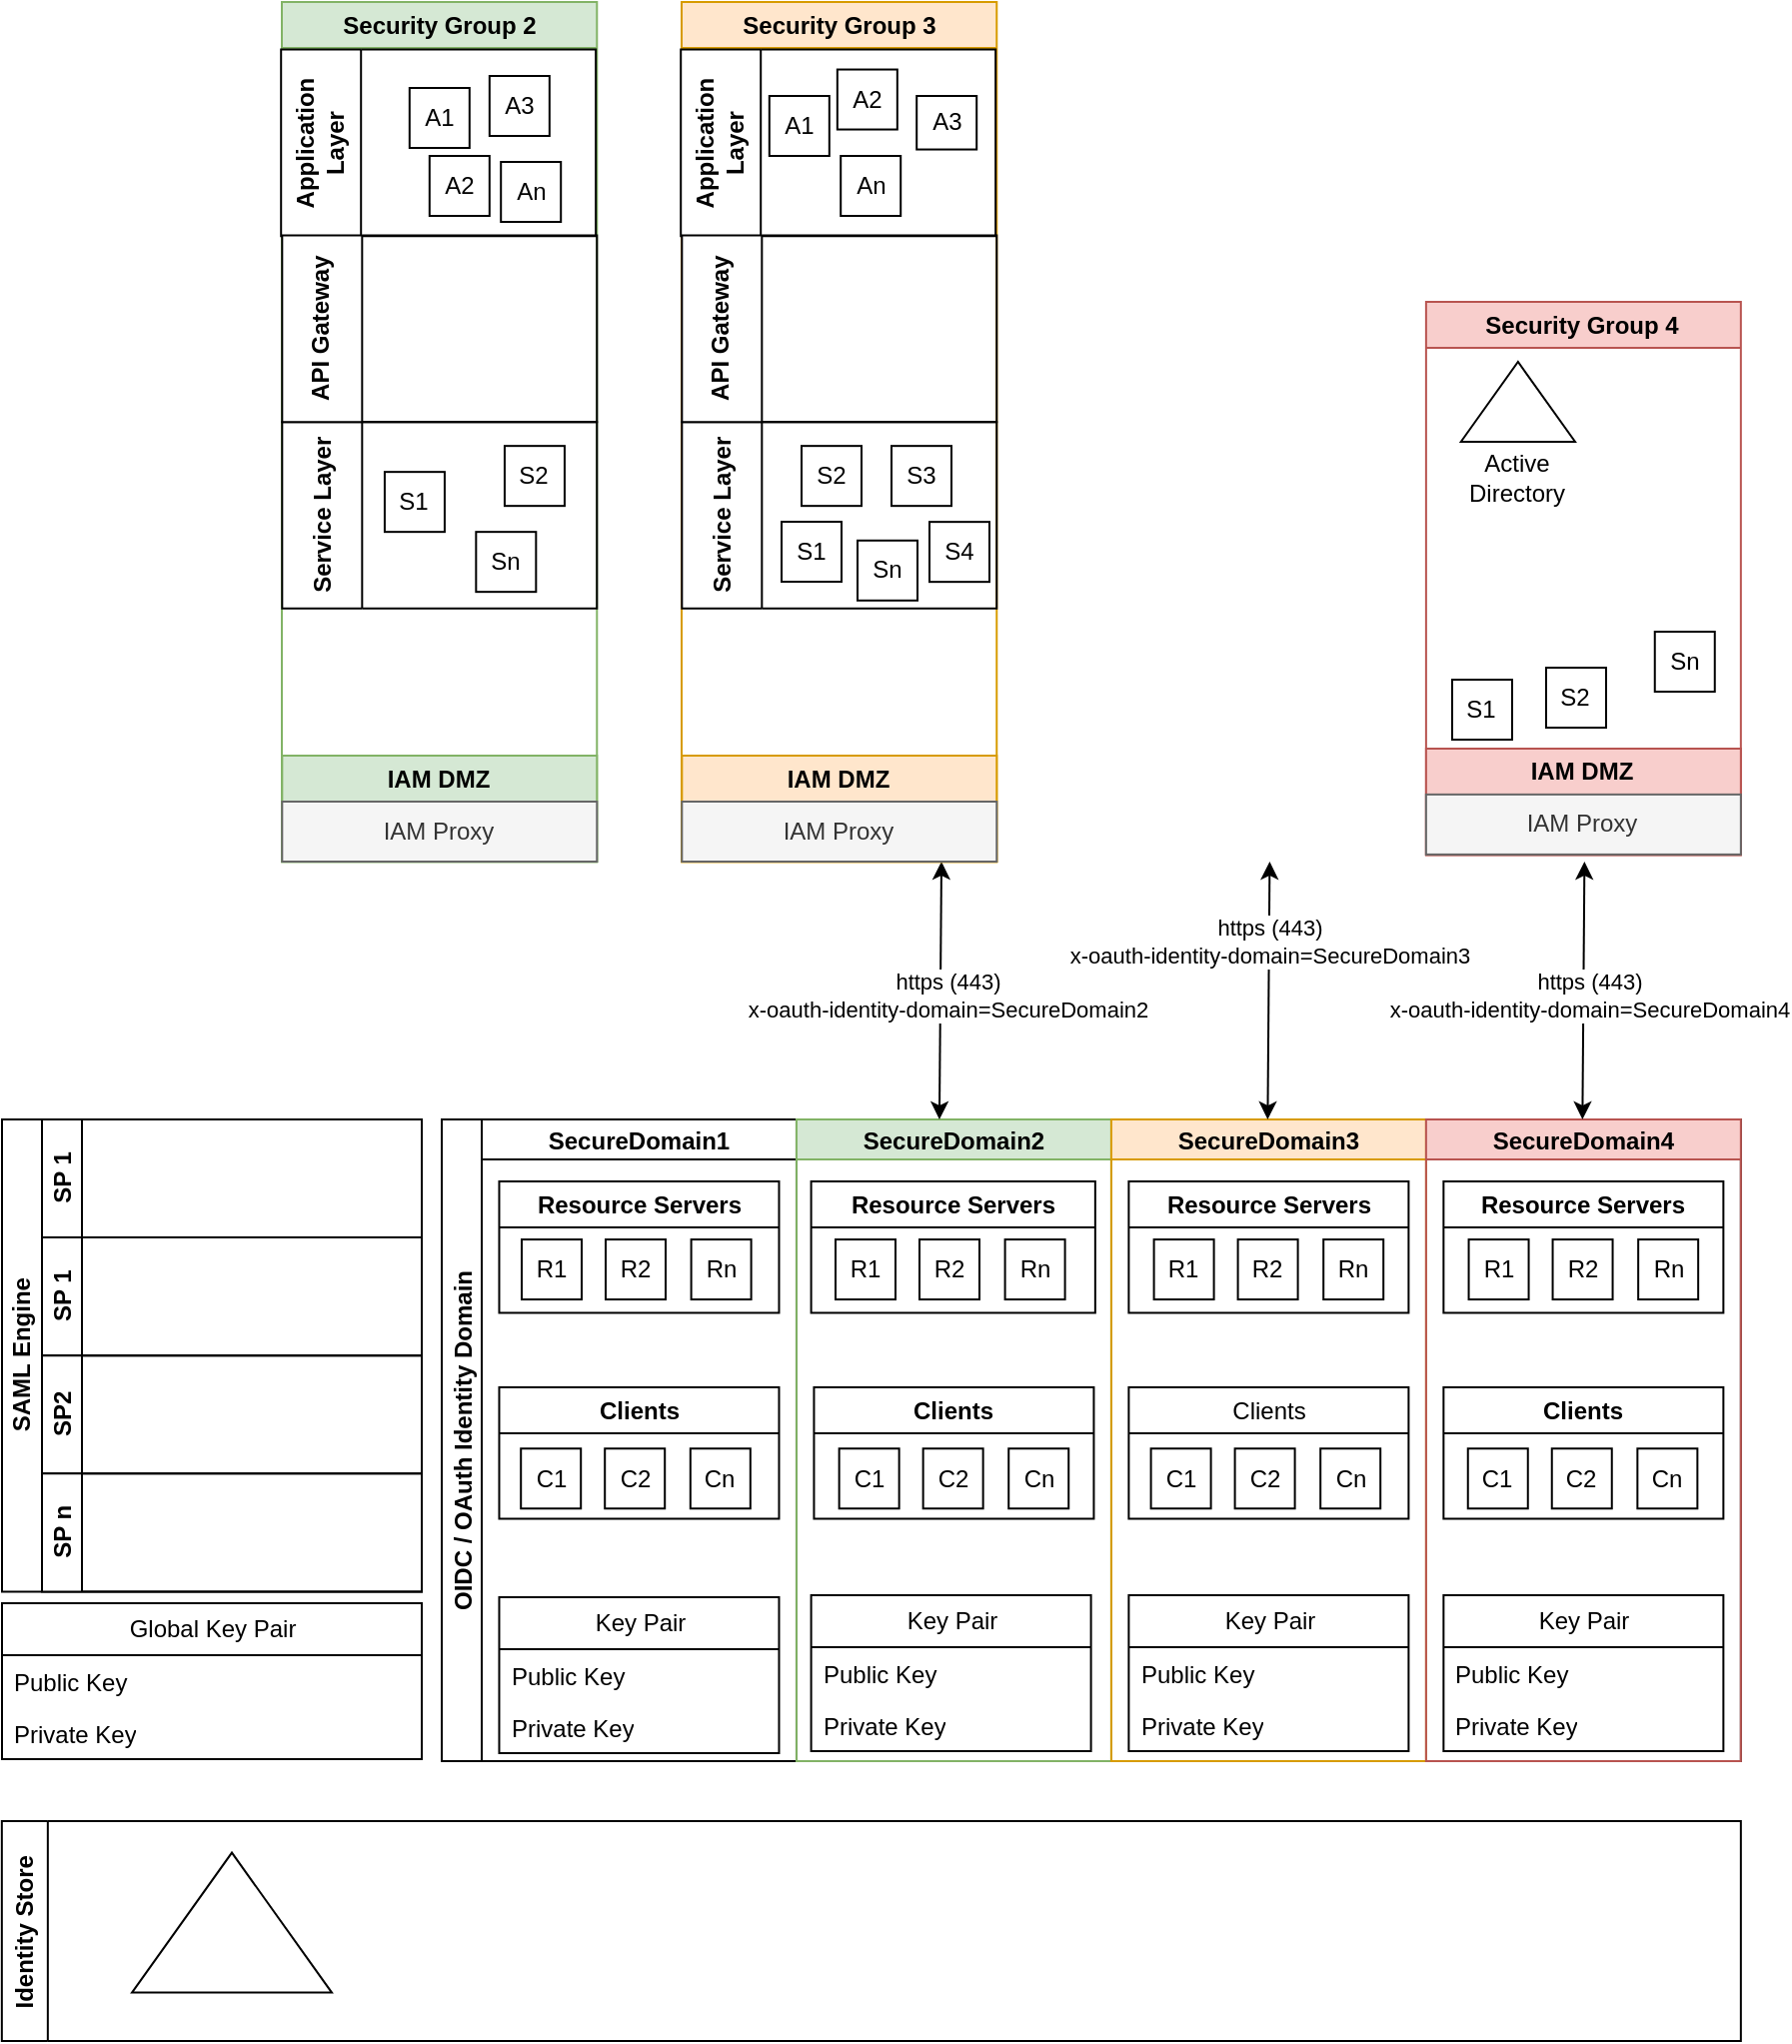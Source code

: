 <mxfile version="21.3.7" type="device">
  <diagram name="Page-1" id="Ynt6hfB0X-0RhvD5GjSY">
    <mxGraphModel dx="1292" dy="840" grid="1" gridSize="10" guides="1" tooltips="1" connect="1" arrows="1" fold="1" page="1" pageScale="1" pageWidth="1169" pageHeight="827" math="0" shadow="0">
      <root>
        <mxCell id="0" />
        <mxCell id="1" parent="0" />
        <mxCell id="ndpF-Ec6X-15dpnZDPPp-4" value="Security Group 4" style="swimlane;whiteSpace=wrap;html=1;fillColor=#f8cecc;strokeColor=#b85450;" vertex="1" parent="1">
          <mxGeometry x="822.44" y="160" width="157.48" height="276.771" as="geometry" />
        </mxCell>
        <mxCell id="ndpF-Ec6X-15dpnZDPPp-68" value="IAM DMZ" style="swimlane;whiteSpace=wrap;html=1;fillColor=#f8cecc;strokeColor=#b85450;" vertex="1" parent="ndpF-Ec6X-15dpnZDPPp-4">
          <mxGeometry x="-1.137e-13" y="223.44" width="157.48" height="53.149" as="geometry" />
        </mxCell>
        <mxCell id="ndpF-Ec6X-15dpnZDPPp-69" value="IAM Proxy" style="rounded=0;whiteSpace=wrap;html=1;fillColor=#f5f5f5;fontColor=#333333;strokeColor=#666666;" vertex="1" parent="ndpF-Ec6X-15dpnZDPPp-68">
          <mxGeometry y="23" width="157.48" height="30" as="geometry" />
        </mxCell>
        <mxCell id="ndpF-Ec6X-15dpnZDPPp-76" value="" style="group" vertex="1" connectable="0" parent="ndpF-Ec6X-15dpnZDPPp-4">
          <mxGeometry x="16" y="30" width="60" height="73" as="geometry" />
        </mxCell>
        <mxCell id="ndpF-Ec6X-15dpnZDPPp-77" value="" style="verticalLabelPosition=bottom;verticalAlign=top;html=1;shape=mxgraph.basic.acute_triangle;dx=0.5;" vertex="1" parent="ndpF-Ec6X-15dpnZDPPp-76">
          <mxGeometry x="1.43" width="57.14" height="40" as="geometry" />
        </mxCell>
        <mxCell id="ndpF-Ec6X-15dpnZDPPp-78" value="Active Directory" style="text;html=1;strokeColor=none;fillColor=none;align=center;verticalAlign=middle;whiteSpace=wrap;rounded=0;" vertex="1" parent="ndpF-Ec6X-15dpnZDPPp-76">
          <mxGeometry y="43" width="60" height="30" as="geometry" />
        </mxCell>
        <mxCell id="ndpF-Ec6X-15dpnZDPPp-104" value="S1" style="rounded=0;whiteSpace=wrap;html=1;" vertex="1" parent="ndpF-Ec6X-15dpnZDPPp-4">
          <mxGeometry x="13.04" y="189.0" width="30" height="30" as="geometry" />
        </mxCell>
        <mxCell id="ndpF-Ec6X-15dpnZDPPp-105" value="S2" style="rounded=0;whiteSpace=wrap;html=1;" vertex="1" parent="ndpF-Ec6X-15dpnZDPPp-4">
          <mxGeometry x="60.05" y="183.0" width="30" height="30" as="geometry" />
        </mxCell>
        <mxCell id="ndpF-Ec6X-15dpnZDPPp-106" value="Sn" style="rounded=0;whiteSpace=wrap;html=1;" vertex="1" parent="ndpF-Ec6X-15dpnZDPPp-4">
          <mxGeometry x="114.44" y="165.0" width="30" height="30" as="geometry" />
        </mxCell>
        <mxCell id="ndpF-Ec6X-15dpnZDPPp-16" value="OIDC / OAuth Identity Domain" style="swimlane;childLayout=stackLayout;resizeParent=1;resizeParentMax=0;startSize=20;horizontal=0;horizontalStack=1;" vertex="1" parent="1">
          <mxGeometry x="330" y="569" width="649.92" height="321" as="geometry" />
        </mxCell>
        <mxCell id="ndpF-Ec6X-15dpnZDPPp-20" value="SecureDomain1" style="swimlane;startSize=20;" vertex="1" parent="ndpF-Ec6X-15dpnZDPPp-16">
          <mxGeometry x="20" width="157.48" height="321" as="geometry" />
        </mxCell>
        <mxCell id="ndpF-Ec6X-15dpnZDPPp-26" value="Resource Servers" style="swimlane;whiteSpace=wrap;html=1;" vertex="1" parent="ndpF-Ec6X-15dpnZDPPp-20">
          <mxGeometry x="8.74" y="31" width="140" height="65.748" as="geometry" />
        </mxCell>
        <mxCell id="ndpF-Ec6X-15dpnZDPPp-34" value="R1" style="rounded=0;whiteSpace=wrap;html=1;" vertex="1" parent="ndpF-Ec6X-15dpnZDPPp-26">
          <mxGeometry x="11.26" y="29.05" width="30" height="30" as="geometry" />
        </mxCell>
        <mxCell id="ndpF-Ec6X-15dpnZDPPp-36" value="Rn" style="rounded=0;whiteSpace=wrap;html=1;" vertex="1" parent="ndpF-Ec6X-15dpnZDPPp-26">
          <mxGeometry x="96.06" y="29.05" width="30" height="30" as="geometry" />
        </mxCell>
        <mxCell id="ndpF-Ec6X-15dpnZDPPp-30" value="Clients" style="swimlane;whiteSpace=wrap;html=1;" vertex="1" parent="ndpF-Ec6X-15dpnZDPPp-20">
          <mxGeometry x="8.74" y="134" width="140" height="65.748" as="geometry" />
        </mxCell>
        <mxCell id="ndpF-Ec6X-15dpnZDPPp-46" value="C1" style="rounded=0;whiteSpace=wrap;html=1;" vertex="1" parent="ndpF-Ec6X-15dpnZDPPp-30">
          <mxGeometry x="10.86" y="30.64" width="30" height="30" as="geometry" />
        </mxCell>
        <mxCell id="ndpF-Ec6X-15dpnZDPPp-47" value="Cn" style="rounded=0;whiteSpace=wrap;html=1;" vertex="1" parent="ndpF-Ec6X-15dpnZDPPp-30">
          <mxGeometry x="95.66" y="30.64" width="30" height="30" as="geometry" />
        </mxCell>
        <mxCell id="ndpF-Ec6X-15dpnZDPPp-48" value="C2" style="rounded=0;whiteSpace=wrap;html=1;" vertex="1" parent="ndpF-Ec6X-15dpnZDPPp-30">
          <mxGeometry x="52.86" y="30.64" width="30" height="30" as="geometry" />
        </mxCell>
        <mxCell id="ndpF-Ec6X-15dpnZDPPp-79" value="Key Pair" style="swimlane;fontStyle=0;childLayout=stackLayout;horizontal=1;startSize=26;fillColor=none;horizontalStack=0;resizeParent=1;resizeParentMax=0;resizeLast=0;collapsible=1;marginBottom=0;html=1;" vertex="1" parent="ndpF-Ec6X-15dpnZDPPp-20">
          <mxGeometry x="8.74" y="239" width="140" height="78" as="geometry" />
        </mxCell>
        <mxCell id="ndpF-Ec6X-15dpnZDPPp-80" value="Public Key" style="text;strokeColor=none;fillColor=none;align=left;verticalAlign=top;spacingLeft=4;spacingRight=4;overflow=hidden;rotatable=0;points=[[0,0.5],[1,0.5]];portConstraint=eastwest;whiteSpace=wrap;html=1;" vertex="1" parent="ndpF-Ec6X-15dpnZDPPp-79">
          <mxGeometry y="26" width="140" height="26" as="geometry" />
        </mxCell>
        <mxCell id="ndpF-Ec6X-15dpnZDPPp-81" value="Private Key" style="text;strokeColor=none;fillColor=none;align=left;verticalAlign=top;spacingLeft=4;spacingRight=4;overflow=hidden;rotatable=0;points=[[0,0.5],[1,0.5]];portConstraint=eastwest;whiteSpace=wrap;html=1;" vertex="1" parent="ndpF-Ec6X-15dpnZDPPp-79">
          <mxGeometry y="52" width="140" height="26" as="geometry" />
        </mxCell>
        <mxCell id="ndpF-Ec6X-15dpnZDPPp-17" value="SecureDomain2" style="swimlane;startSize=20;fillColor=#d5e8d4;strokeColor=#82b366;" vertex="1" parent="ndpF-Ec6X-15dpnZDPPp-16">
          <mxGeometry x="177.48" width="157.48" height="321" as="geometry" />
        </mxCell>
        <mxCell id="ndpF-Ec6X-15dpnZDPPp-27" value="Resource Servers" style="swimlane;whiteSpace=wrap;html=1;" vertex="1" parent="ndpF-Ec6X-15dpnZDPPp-17">
          <mxGeometry x="7.32" y="31" width="142.126" height="65.748" as="geometry" />
        </mxCell>
        <mxCell id="ndpF-Ec6X-15dpnZDPPp-37" value="R1" style="rounded=0;whiteSpace=wrap;html=1;" vertex="1" parent="ndpF-Ec6X-15dpnZDPPp-27">
          <mxGeometry x="12.2" y="29.05" width="30" height="30" as="geometry" />
        </mxCell>
        <mxCell id="ndpF-Ec6X-15dpnZDPPp-38" value="Rn" style="rounded=0;whiteSpace=wrap;html=1;" vertex="1" parent="ndpF-Ec6X-15dpnZDPPp-27">
          <mxGeometry x="97" y="29.05" width="30" height="30" as="geometry" />
        </mxCell>
        <mxCell id="ndpF-Ec6X-15dpnZDPPp-39" value="R2" style="rounded=0;whiteSpace=wrap;html=1;" vertex="1" parent="ndpF-Ec6X-15dpnZDPPp-27">
          <mxGeometry x="54.2" y="29.05" width="30" height="30" as="geometry" />
        </mxCell>
        <mxCell id="ndpF-Ec6X-15dpnZDPPp-31" value="Clients" style="swimlane;whiteSpace=wrap;html=1;" vertex="1" parent="ndpF-Ec6X-15dpnZDPPp-17">
          <mxGeometry x="8.74" y="134" width="140" height="65.748" as="geometry" />
        </mxCell>
        <mxCell id="ndpF-Ec6X-15dpnZDPPp-49" value="C1" style="rounded=0;whiteSpace=wrap;html=1;" vertex="1" parent="ndpF-Ec6X-15dpnZDPPp-31">
          <mxGeometry x="12.6" y="30.64" width="30" height="30" as="geometry" />
        </mxCell>
        <mxCell id="ndpF-Ec6X-15dpnZDPPp-50" value="Cn" style="rounded=0;whiteSpace=wrap;html=1;" vertex="1" parent="ndpF-Ec6X-15dpnZDPPp-31">
          <mxGeometry x="97.4" y="30.64" width="30" height="30" as="geometry" />
        </mxCell>
        <mxCell id="ndpF-Ec6X-15dpnZDPPp-51" value="C2" style="rounded=0;whiteSpace=wrap;html=1;" vertex="1" parent="ndpF-Ec6X-15dpnZDPPp-31">
          <mxGeometry x="54.6" y="30.64" width="30" height="30" as="geometry" />
        </mxCell>
        <mxCell id="ndpF-Ec6X-15dpnZDPPp-83" value="Key Pair" style="swimlane;fontStyle=0;childLayout=stackLayout;horizontal=1;startSize=26;fillColor=none;horizontalStack=0;resizeParent=1;resizeParentMax=0;resizeLast=0;collapsible=1;marginBottom=0;html=1;" vertex="1" parent="ndpF-Ec6X-15dpnZDPPp-17">
          <mxGeometry x="7.32" y="238" width="140" height="78" as="geometry" />
        </mxCell>
        <mxCell id="ndpF-Ec6X-15dpnZDPPp-84" value="Public Key" style="text;strokeColor=none;fillColor=none;align=left;verticalAlign=top;spacingLeft=4;spacingRight=4;overflow=hidden;rotatable=0;points=[[0,0.5],[1,0.5]];portConstraint=eastwest;whiteSpace=wrap;html=1;" vertex="1" parent="ndpF-Ec6X-15dpnZDPPp-83">
          <mxGeometry y="26" width="140" height="26" as="geometry" />
        </mxCell>
        <mxCell id="ndpF-Ec6X-15dpnZDPPp-85" value="Private Key" style="text;strokeColor=none;fillColor=none;align=left;verticalAlign=top;spacingLeft=4;spacingRight=4;overflow=hidden;rotatable=0;points=[[0,0.5],[1,0.5]];portConstraint=eastwest;whiteSpace=wrap;html=1;" vertex="1" parent="ndpF-Ec6X-15dpnZDPPp-83">
          <mxGeometry y="52" width="140" height="26" as="geometry" />
        </mxCell>
        <mxCell id="ndpF-Ec6X-15dpnZDPPp-18" value="SecureDomain3" style="swimlane;startSize=20;fillColor=#ffe6cc;strokeColor=#d79b00;" vertex="1" parent="ndpF-Ec6X-15dpnZDPPp-16">
          <mxGeometry x="334.96" width="157.48" height="321" as="geometry" />
        </mxCell>
        <mxCell id="ndpF-Ec6X-15dpnZDPPp-28" value="Resource Servers" style="swimlane;whiteSpace=wrap;html=1;" vertex="1" parent="ndpF-Ec6X-15dpnZDPPp-18">
          <mxGeometry x="8.74" y="31" width="140" height="65.748" as="geometry" />
        </mxCell>
        <mxCell id="ndpF-Ec6X-15dpnZDPPp-40" value="R1" style="rounded=0;whiteSpace=wrap;html=1;" vertex="1" parent="ndpF-Ec6X-15dpnZDPPp-28">
          <mxGeometry x="12.6" y="29.05" width="30" height="30" as="geometry" />
        </mxCell>
        <mxCell id="ndpF-Ec6X-15dpnZDPPp-41" value="Rn" style="rounded=0;whiteSpace=wrap;html=1;" vertex="1" parent="ndpF-Ec6X-15dpnZDPPp-28">
          <mxGeometry x="97.4" y="29.05" width="30" height="30" as="geometry" />
        </mxCell>
        <mxCell id="ndpF-Ec6X-15dpnZDPPp-42" value="R2" style="rounded=0;whiteSpace=wrap;html=1;" vertex="1" parent="ndpF-Ec6X-15dpnZDPPp-28">
          <mxGeometry x="54.6" y="29.05" width="30" height="30" as="geometry" />
        </mxCell>
        <mxCell id="ndpF-Ec6X-15dpnZDPPp-32" value="Clients" style="swimlane;whiteSpace=wrap;html=1;fontStyle=0" vertex="1" parent="ndpF-Ec6X-15dpnZDPPp-18">
          <mxGeometry x="8.74" y="134" width="140" height="65.748" as="geometry" />
        </mxCell>
        <mxCell id="ndpF-Ec6X-15dpnZDPPp-52" value="C1" style="rounded=0;whiteSpace=wrap;html=1;" vertex="1" parent="ndpF-Ec6X-15dpnZDPPp-32">
          <mxGeometry x="11.1" y="30.64" width="30" height="30" as="geometry" />
        </mxCell>
        <mxCell id="ndpF-Ec6X-15dpnZDPPp-53" value="Cn" style="rounded=0;whiteSpace=wrap;html=1;" vertex="1" parent="ndpF-Ec6X-15dpnZDPPp-32">
          <mxGeometry x="95.9" y="30.64" width="30" height="30" as="geometry" />
        </mxCell>
        <mxCell id="ndpF-Ec6X-15dpnZDPPp-54" value="C2" style="rounded=0;whiteSpace=wrap;html=1;" vertex="1" parent="ndpF-Ec6X-15dpnZDPPp-32">
          <mxGeometry x="53.1" y="30.64" width="30" height="30" as="geometry" />
        </mxCell>
        <mxCell id="ndpF-Ec6X-15dpnZDPPp-86" value="Key Pair" style="swimlane;fontStyle=0;childLayout=stackLayout;horizontal=1;startSize=26;fillColor=none;horizontalStack=0;resizeParent=1;resizeParentMax=0;resizeLast=0;collapsible=1;marginBottom=0;html=1;" vertex="1" parent="ndpF-Ec6X-15dpnZDPPp-18">
          <mxGeometry x="8.74" y="238" width="140" height="78" as="geometry" />
        </mxCell>
        <mxCell id="ndpF-Ec6X-15dpnZDPPp-87" value="Public Key" style="text;strokeColor=none;fillColor=none;align=left;verticalAlign=top;spacingLeft=4;spacingRight=4;overflow=hidden;rotatable=0;points=[[0,0.5],[1,0.5]];portConstraint=eastwest;whiteSpace=wrap;html=1;" vertex="1" parent="ndpF-Ec6X-15dpnZDPPp-86">
          <mxGeometry y="26" width="140" height="26" as="geometry" />
        </mxCell>
        <mxCell id="ndpF-Ec6X-15dpnZDPPp-88" value="Private Key" style="text;strokeColor=none;fillColor=none;align=left;verticalAlign=top;spacingLeft=4;spacingRight=4;overflow=hidden;rotatable=0;points=[[0,0.5],[1,0.5]];portConstraint=eastwest;whiteSpace=wrap;html=1;" vertex="1" parent="ndpF-Ec6X-15dpnZDPPp-86">
          <mxGeometry y="52" width="140" height="26" as="geometry" />
        </mxCell>
        <mxCell id="ndpF-Ec6X-15dpnZDPPp-19" value="SecureDomain4" style="swimlane;startSize=20;fillColor=#f8cecc;strokeColor=#b85450;" vertex="1" parent="ndpF-Ec6X-15dpnZDPPp-16">
          <mxGeometry x="492.44" width="157.48" height="321" as="geometry" />
        </mxCell>
        <mxCell id="ndpF-Ec6X-15dpnZDPPp-29" value="Resource Servers" style="swimlane;whiteSpace=wrap;html=1;" vertex="1" parent="ndpF-Ec6X-15dpnZDPPp-19">
          <mxGeometry x="8.74" y="31" width="140" height="65.748" as="geometry" />
        </mxCell>
        <mxCell id="ndpF-Ec6X-15dpnZDPPp-43" value="R1" style="rounded=0;whiteSpace=wrap;html=1;" vertex="1" parent="ndpF-Ec6X-15dpnZDPPp-29">
          <mxGeometry x="12.6" y="29.05" width="30" height="30" as="geometry" />
        </mxCell>
        <mxCell id="ndpF-Ec6X-15dpnZDPPp-44" value="Rn" style="rounded=0;whiteSpace=wrap;html=1;" vertex="1" parent="ndpF-Ec6X-15dpnZDPPp-29">
          <mxGeometry x="97.4" y="29.05" width="30" height="30" as="geometry" />
        </mxCell>
        <mxCell id="ndpF-Ec6X-15dpnZDPPp-45" value="R2" style="rounded=0;whiteSpace=wrap;html=1;" vertex="1" parent="ndpF-Ec6X-15dpnZDPPp-29">
          <mxGeometry x="54.6" y="29.05" width="30" height="30" as="geometry" />
        </mxCell>
        <mxCell id="ndpF-Ec6X-15dpnZDPPp-33" value="Clients" style="swimlane;whiteSpace=wrap;html=1;" vertex="1" parent="ndpF-Ec6X-15dpnZDPPp-19">
          <mxGeometry x="8.74" y="134" width="140" height="65.748" as="geometry" />
        </mxCell>
        <mxCell id="ndpF-Ec6X-15dpnZDPPp-55" value="C1" style="rounded=0;whiteSpace=wrap;html=1;" vertex="1" parent="ndpF-Ec6X-15dpnZDPPp-33">
          <mxGeometry x="12.2" y="30.64" width="30" height="30" as="geometry" />
        </mxCell>
        <mxCell id="ndpF-Ec6X-15dpnZDPPp-56" value="Cn" style="rounded=0;whiteSpace=wrap;html=1;" vertex="1" parent="ndpF-Ec6X-15dpnZDPPp-33">
          <mxGeometry x="97" y="30.64" width="30" height="30" as="geometry" />
        </mxCell>
        <mxCell id="ndpF-Ec6X-15dpnZDPPp-57" value="C2" style="rounded=0;whiteSpace=wrap;html=1;" vertex="1" parent="ndpF-Ec6X-15dpnZDPPp-33">
          <mxGeometry x="54.2" y="30.64" width="30" height="30" as="geometry" />
        </mxCell>
        <mxCell id="ndpF-Ec6X-15dpnZDPPp-89" value="Key Pair" style="swimlane;fontStyle=0;childLayout=stackLayout;horizontal=1;startSize=26;fillColor=none;horizontalStack=0;resizeParent=1;resizeParentMax=0;resizeLast=0;collapsible=1;marginBottom=0;html=1;" vertex="1" parent="ndpF-Ec6X-15dpnZDPPp-19">
          <mxGeometry x="8.74" y="238" width="140" height="78" as="geometry" />
        </mxCell>
        <mxCell id="ndpF-Ec6X-15dpnZDPPp-90" value="Public Key" style="text;strokeColor=none;fillColor=none;align=left;verticalAlign=top;spacingLeft=4;spacingRight=4;overflow=hidden;rotatable=0;points=[[0,0.5],[1,0.5]];portConstraint=eastwest;whiteSpace=wrap;html=1;" vertex="1" parent="ndpF-Ec6X-15dpnZDPPp-89">
          <mxGeometry y="26" width="140" height="26" as="geometry" />
        </mxCell>
        <mxCell id="ndpF-Ec6X-15dpnZDPPp-91" value="Private Key" style="text;strokeColor=none;fillColor=none;align=left;verticalAlign=top;spacingLeft=4;spacingRight=4;overflow=hidden;rotatable=0;points=[[0,0.5],[1,0.5]];portConstraint=eastwest;whiteSpace=wrap;html=1;" vertex="1" parent="ndpF-Ec6X-15dpnZDPPp-89">
          <mxGeometry y="52" width="140" height="26" as="geometry" />
        </mxCell>
        <mxCell id="ndpF-Ec6X-15dpnZDPPp-22" value="SAML Engine" style="swimlane;childLayout=stackLayout;resizeParent=1;resizeParentMax=0;horizontal=0;startSize=20;horizontalStack=0;html=1;" vertex="1" parent="1">
          <mxGeometry x="110" y="569" width="210" height="236.22" as="geometry" />
        </mxCell>
        <mxCell id="ndpF-Ec6X-15dpnZDPPp-65" value="SP 1" style="swimlane;startSize=20;horizontal=0;html=1;" vertex="1" parent="ndpF-Ec6X-15dpnZDPPp-22">
          <mxGeometry x="20" width="190" height="59.055" as="geometry" />
        </mxCell>
        <mxCell id="ndpF-Ec6X-15dpnZDPPp-23" value="SP 1" style="swimlane;startSize=20;horizontal=0;html=1;" vertex="1" parent="ndpF-Ec6X-15dpnZDPPp-22">
          <mxGeometry x="20" y="59.055" width="190" height="59.055" as="geometry" />
        </mxCell>
        <mxCell id="ndpF-Ec6X-15dpnZDPPp-24" value="SP2" style="swimlane;startSize=20;horizontal=0;html=1;" vertex="1" parent="ndpF-Ec6X-15dpnZDPPp-22">
          <mxGeometry x="20" y="118.11" width="190" height="59.055" as="geometry" />
        </mxCell>
        <mxCell id="ndpF-Ec6X-15dpnZDPPp-25" value="SP n" style="swimlane;startSize=20;horizontal=0;html=1;" vertex="1" parent="ndpF-Ec6X-15dpnZDPPp-22">
          <mxGeometry x="20" y="177.165" width="190" height="59.055" as="geometry" />
        </mxCell>
        <mxCell id="ndpF-Ec6X-15dpnZDPPp-35" value="R2" style="rounded=0;whiteSpace=wrap;html=1;" vertex="1" parent="1">
          <mxGeometry x="412" y="629.05" width="30" height="30" as="geometry" />
        </mxCell>
        <mxCell id="ndpF-Ec6X-15dpnZDPPp-63" value="Identity Store" style="swimlane;horizontal=0;whiteSpace=wrap;html=1;" vertex="1" parent="1">
          <mxGeometry x="109.92" y="920" width="870" height="110" as="geometry" />
        </mxCell>
        <mxCell id="ndpF-Ec6X-15dpnZDPPp-70" value="" style="verticalLabelPosition=bottom;verticalAlign=top;html=1;shape=mxgraph.basic.acute_triangle;dx=0.5;" vertex="1" parent="ndpF-Ec6X-15dpnZDPPp-63">
          <mxGeometry x="65.08" y="15.78" width="100" height="70" as="geometry" />
        </mxCell>
        <mxCell id="ndpF-Ec6X-15dpnZDPPp-92" value="Global Key Pair" style="swimlane;fontStyle=0;childLayout=stackLayout;horizontal=1;startSize=26;fillColor=none;horizontalStack=0;resizeParent=1;resizeParentMax=0;resizeLast=0;collapsible=1;marginBottom=0;html=1;" vertex="1" parent="1">
          <mxGeometry x="110" y="811" width="210" height="78" as="geometry" />
        </mxCell>
        <mxCell id="ndpF-Ec6X-15dpnZDPPp-93" value="Public Key" style="text;strokeColor=none;fillColor=none;align=left;verticalAlign=top;spacingLeft=4;spacingRight=4;overflow=hidden;rotatable=0;points=[[0,0.5],[1,0.5]];portConstraint=eastwest;whiteSpace=wrap;html=1;" vertex="1" parent="ndpF-Ec6X-15dpnZDPPp-92">
          <mxGeometry y="26" width="210" height="26" as="geometry" />
        </mxCell>
        <mxCell id="ndpF-Ec6X-15dpnZDPPp-94" value="Private Key" style="text;strokeColor=none;fillColor=none;align=left;verticalAlign=top;spacingLeft=4;spacingRight=4;overflow=hidden;rotatable=0;points=[[0,0.5],[1,0.5]];portConstraint=eastwest;whiteSpace=wrap;html=1;" vertex="1" parent="ndpF-Ec6X-15dpnZDPPp-92">
          <mxGeometry y="52" width="210" height="26" as="geometry" />
        </mxCell>
        <mxCell id="ndpF-Ec6X-15dpnZDPPp-107" value="" style="endArrow=classic;startArrow=classic;html=1;rounded=0;exitX=0.454;exitY=0;exitDx=0;exitDy=0;exitPerimeter=0;" edge="1" parent="1" source="ndpF-Ec6X-15dpnZDPPp-17">
          <mxGeometry width="50" height="50" relative="1" as="geometry">
            <mxPoint x="480" y="510" as="sourcePoint" />
            <mxPoint x="580" y="440" as="targetPoint" />
          </mxGeometry>
        </mxCell>
        <mxCell id="ndpF-Ec6X-15dpnZDPPp-108" value="https (443)&lt;br&gt;x-oauth-identity-domain=SecureDomain2" style="edgeLabel;html=1;align=center;verticalAlign=middle;resizable=0;points=[];" vertex="1" connectable="0" parent="ndpF-Ec6X-15dpnZDPPp-107">
          <mxGeometry x="-0.038" y="-3" relative="1" as="geometry">
            <mxPoint as="offset" />
          </mxGeometry>
        </mxCell>
        <mxCell id="ndpF-Ec6X-15dpnZDPPp-109" value="" style="endArrow=classic;startArrow=classic;html=1;rounded=0;exitX=0.454;exitY=0;exitDx=0;exitDy=0;exitPerimeter=0;" edge="1" parent="1">
          <mxGeometry width="50" height="50" relative="1" as="geometry">
            <mxPoint x="743.2" y="569" as="sourcePoint" />
            <mxPoint x="744.2" y="440" as="targetPoint" />
          </mxGeometry>
        </mxCell>
        <mxCell id="ndpF-Ec6X-15dpnZDPPp-110" value="https (443)&lt;br style=&quot;border-color: var(--border-color);&quot;&gt;x-oauth-identity-domain=SecureDomain3" style="edgeLabel;html=1;align=center;verticalAlign=middle;resizable=0;points=[];" vertex="1" connectable="0" parent="ndpF-Ec6X-15dpnZDPPp-109">
          <mxGeometry x="-0.038" y="-3" relative="1" as="geometry">
            <mxPoint x="-3" y="-27" as="offset" />
          </mxGeometry>
        </mxCell>
        <mxCell id="ndpF-Ec6X-15dpnZDPPp-111" value="" style="endArrow=classic;startArrow=classic;html=1;rounded=0;exitX=0.454;exitY=0;exitDx=0;exitDy=0;exitPerimeter=0;" edge="1" parent="1">
          <mxGeometry width="50" height="50" relative="1" as="geometry">
            <mxPoint x="900.68" y="569" as="sourcePoint" />
            <mxPoint x="901.68" y="440" as="targetPoint" />
          </mxGeometry>
        </mxCell>
        <mxCell id="ndpF-Ec6X-15dpnZDPPp-112" value="https (443)&lt;br style=&quot;border-color: var(--border-color);&quot;&gt;x-oauth-identity-domain=SecureDomain4" style="edgeLabel;html=1;align=center;verticalAlign=middle;resizable=0;points=[];" vertex="1" connectable="0" parent="ndpF-Ec6X-15dpnZDPPp-111">
          <mxGeometry x="-0.038" y="-3" relative="1" as="geometry">
            <mxPoint as="offset" />
          </mxGeometry>
        </mxCell>
        <mxCell id="ndpF-Ec6X-15dpnZDPPp-113" value="Security Group 2" style="swimlane;whiteSpace=wrap;html=1;fillColor=#d5e8d4;strokeColor=#82b366;" vertex="1" parent="1">
          <mxGeometry x="250" y="10" width="157.64" height="430.15" as="geometry" />
        </mxCell>
        <mxCell id="ndpF-Ec6X-15dpnZDPPp-119" value="Application Layer" style="swimlane;horizontal=0;whiteSpace=wrap;html=1;startSize=40;" vertex="1" parent="ndpF-Ec6X-15dpnZDPPp-113">
          <mxGeometry x="-0.4" y="23.77" width="157.48" height="93.307" as="geometry" />
        </mxCell>
        <mxCell id="ndpF-Ec6X-15dpnZDPPp-121" value="A1" style="rounded=0;whiteSpace=wrap;html=1;" vertex="1" parent="ndpF-Ec6X-15dpnZDPPp-119">
          <mxGeometry x="64.3" y="19.23" width="30" height="30" as="geometry" />
        </mxCell>
        <mxCell id="ndpF-Ec6X-15dpnZDPPp-122" value="A2" style="rounded=0;whiteSpace=wrap;html=1;" vertex="1" parent="ndpF-Ec6X-15dpnZDPPp-119">
          <mxGeometry x="74.3" y="53.23" width="30" height="30" as="geometry" />
        </mxCell>
        <mxCell id="ndpF-Ec6X-15dpnZDPPp-123" value="An" style="rounded=0;whiteSpace=wrap;html=1;" vertex="1" parent="ndpF-Ec6X-15dpnZDPPp-119">
          <mxGeometry x="110.0" y="56.23" width="30" height="30" as="geometry" />
        </mxCell>
        <mxCell id="ndpF-Ec6X-15dpnZDPPp-125" value="A3" style="rounded=0;whiteSpace=wrap;html=1;" vertex="1" parent="ndpF-Ec6X-15dpnZDPPp-119">
          <mxGeometry x="104.31" y="13.23" width="30" height="30" as="geometry" />
        </mxCell>
        <mxCell id="ndpF-Ec6X-15dpnZDPPp-120" value="Service Layer" style="swimlane;horizontal=0;whiteSpace=wrap;html=1;startSize=40;" vertex="1" parent="ndpF-Ec6X-15dpnZDPPp-113">
          <mxGeometry x="0.16" y="210.08" width="157.48" height="93.307" as="geometry" />
        </mxCell>
        <mxCell id="ndpF-Ec6X-15dpnZDPPp-126" value="S1" style="rounded=0;whiteSpace=wrap;html=1;" vertex="1" parent="ndpF-Ec6X-15dpnZDPPp-120">
          <mxGeometry x="51.3" y="25.0" width="30" height="30" as="geometry" />
        </mxCell>
        <mxCell id="ndpF-Ec6X-15dpnZDPPp-127" value="S2" style="rounded=0;whiteSpace=wrap;html=1;" vertex="1" parent="ndpF-Ec6X-15dpnZDPPp-120">
          <mxGeometry x="111.31" y="12.0" width="30" height="30" as="geometry" />
        </mxCell>
        <mxCell id="ndpF-Ec6X-15dpnZDPPp-128" value="Sn" style="rounded=0;whiteSpace=wrap;html=1;" vertex="1" parent="ndpF-Ec6X-15dpnZDPPp-120">
          <mxGeometry x="97.0" y="55.0" width="30" height="30" as="geometry" />
        </mxCell>
        <mxCell id="ndpF-Ec6X-15dpnZDPPp-129" value="IAM DMZ" style="swimlane;whiteSpace=wrap;html=1;fillColor=#d5e8d4;strokeColor=#82b366;" vertex="1" parent="ndpF-Ec6X-15dpnZDPPp-113">
          <mxGeometry x="0.16" y="377" width="157.48" height="53.149" as="geometry" />
        </mxCell>
        <mxCell id="ndpF-Ec6X-15dpnZDPPp-130" value="IAM Proxy" style="rounded=0;whiteSpace=wrap;html=1;fillColor=#f5f5f5;fontColor=#333333;strokeColor=#666666;" vertex="1" parent="ndpF-Ec6X-15dpnZDPPp-129">
          <mxGeometry y="23" width="157.48" height="30" as="geometry" />
        </mxCell>
        <mxCell id="ndpF-Ec6X-15dpnZDPPp-131" value="API Gateway" style="swimlane;horizontal=0;whiteSpace=wrap;html=1;startSize=40;" vertex="1" parent="ndpF-Ec6X-15dpnZDPPp-113">
          <mxGeometry x="0.16" y="116.77" width="157.48" height="93.307" as="geometry" />
        </mxCell>
        <mxCell id="ndpF-Ec6X-15dpnZDPPp-132" value="Security Group 3" style="swimlane;whiteSpace=wrap;html=1;fillColor=#ffe6cc;strokeColor=#d79b00;" vertex="1" parent="1">
          <mxGeometry x="450" y="10" width="157.64" height="430.15" as="geometry" />
        </mxCell>
        <mxCell id="ndpF-Ec6X-15dpnZDPPp-133" value="Application Layer" style="swimlane;horizontal=0;whiteSpace=wrap;html=1;startSize=40;" vertex="1" parent="ndpF-Ec6X-15dpnZDPPp-132">
          <mxGeometry x="-0.4" y="23.77" width="157.48" height="93.307" as="geometry" />
        </mxCell>
        <mxCell id="ndpF-Ec6X-15dpnZDPPp-134" value="A1" style="rounded=0;whiteSpace=wrap;html=1;" vertex="1" parent="ndpF-Ec6X-15dpnZDPPp-133">
          <mxGeometry x="44.3" y="23.23" width="30" height="30" as="geometry" />
        </mxCell>
        <mxCell id="ndpF-Ec6X-15dpnZDPPp-135" value="A2" style="rounded=0;whiteSpace=wrap;html=1;" vertex="1" parent="ndpF-Ec6X-15dpnZDPPp-133">
          <mxGeometry x="78.31" y="10.0" width="30" height="30" as="geometry" />
        </mxCell>
        <mxCell id="ndpF-Ec6X-15dpnZDPPp-136" value="An" style="rounded=0;whiteSpace=wrap;html=1;" vertex="1" parent="ndpF-Ec6X-15dpnZDPPp-133">
          <mxGeometry x="80.0" y="53.23" width="30" height="30" as="geometry" />
        </mxCell>
        <mxCell id="ndpF-Ec6X-15dpnZDPPp-137" value="A3" style="rounded=0;whiteSpace=wrap;html=1;" vertex="1" parent="ndpF-Ec6X-15dpnZDPPp-133">
          <mxGeometry x="118" y="23.23" width="30" height="26.77" as="geometry" />
        </mxCell>
        <mxCell id="ndpF-Ec6X-15dpnZDPPp-138" value="Service Layer" style="swimlane;horizontal=0;whiteSpace=wrap;html=1;startSize=40;" vertex="1" parent="ndpF-Ec6X-15dpnZDPPp-132">
          <mxGeometry x="0.16" y="210.08" width="157.48" height="93.307" as="geometry" />
        </mxCell>
        <mxCell id="ndpF-Ec6X-15dpnZDPPp-139" value="S1" style="rounded=0;whiteSpace=wrap;html=1;" vertex="1" parent="ndpF-Ec6X-15dpnZDPPp-138">
          <mxGeometry x="49.84" y="49.92" width="30" height="30" as="geometry" />
        </mxCell>
        <mxCell id="ndpF-Ec6X-15dpnZDPPp-140" value="S2" style="rounded=0;whiteSpace=wrap;html=1;" vertex="1" parent="ndpF-Ec6X-15dpnZDPPp-138">
          <mxGeometry x="59.84" y="12.0" width="30" height="30" as="geometry" />
        </mxCell>
        <mxCell id="ndpF-Ec6X-15dpnZDPPp-141" value="Sn" style="rounded=0;whiteSpace=wrap;html=1;" vertex="1" parent="ndpF-Ec6X-15dpnZDPPp-138">
          <mxGeometry x="87.84" y="59.31" width="30" height="30" as="geometry" />
        </mxCell>
        <mxCell id="ndpF-Ec6X-15dpnZDPPp-145" value="S3" style="rounded=0;whiteSpace=wrap;html=1;" vertex="1" parent="ndpF-Ec6X-15dpnZDPPp-138">
          <mxGeometry x="104.84" y="12.0" width="30" height="30" as="geometry" />
        </mxCell>
        <mxCell id="ndpF-Ec6X-15dpnZDPPp-146" value="S4" style="rounded=0;whiteSpace=wrap;html=1;" vertex="1" parent="ndpF-Ec6X-15dpnZDPPp-138">
          <mxGeometry x="123.84" y="50.0" width="30" height="30" as="geometry" />
        </mxCell>
        <mxCell id="ndpF-Ec6X-15dpnZDPPp-142" value="IAM DMZ" style="swimlane;whiteSpace=wrap;html=1;fillColor=#ffe6cc;strokeColor=#d79b00;" vertex="1" parent="ndpF-Ec6X-15dpnZDPPp-132">
          <mxGeometry x="0.16" y="377" width="157.48" height="53.149" as="geometry" />
        </mxCell>
        <mxCell id="ndpF-Ec6X-15dpnZDPPp-143" value="IAM Proxy" style="rounded=0;whiteSpace=wrap;html=1;fillColor=#f5f5f5;fontColor=#333333;strokeColor=#666666;" vertex="1" parent="ndpF-Ec6X-15dpnZDPPp-142">
          <mxGeometry y="23" width="157.48" height="30" as="geometry" />
        </mxCell>
        <mxCell id="ndpF-Ec6X-15dpnZDPPp-144" value="API Gateway" style="swimlane;horizontal=0;whiteSpace=wrap;html=1;startSize=40;" vertex="1" parent="ndpF-Ec6X-15dpnZDPPp-132">
          <mxGeometry x="0.16" y="116.77" width="157.48" height="93.307" as="geometry" />
        </mxCell>
      </root>
    </mxGraphModel>
  </diagram>
</mxfile>
